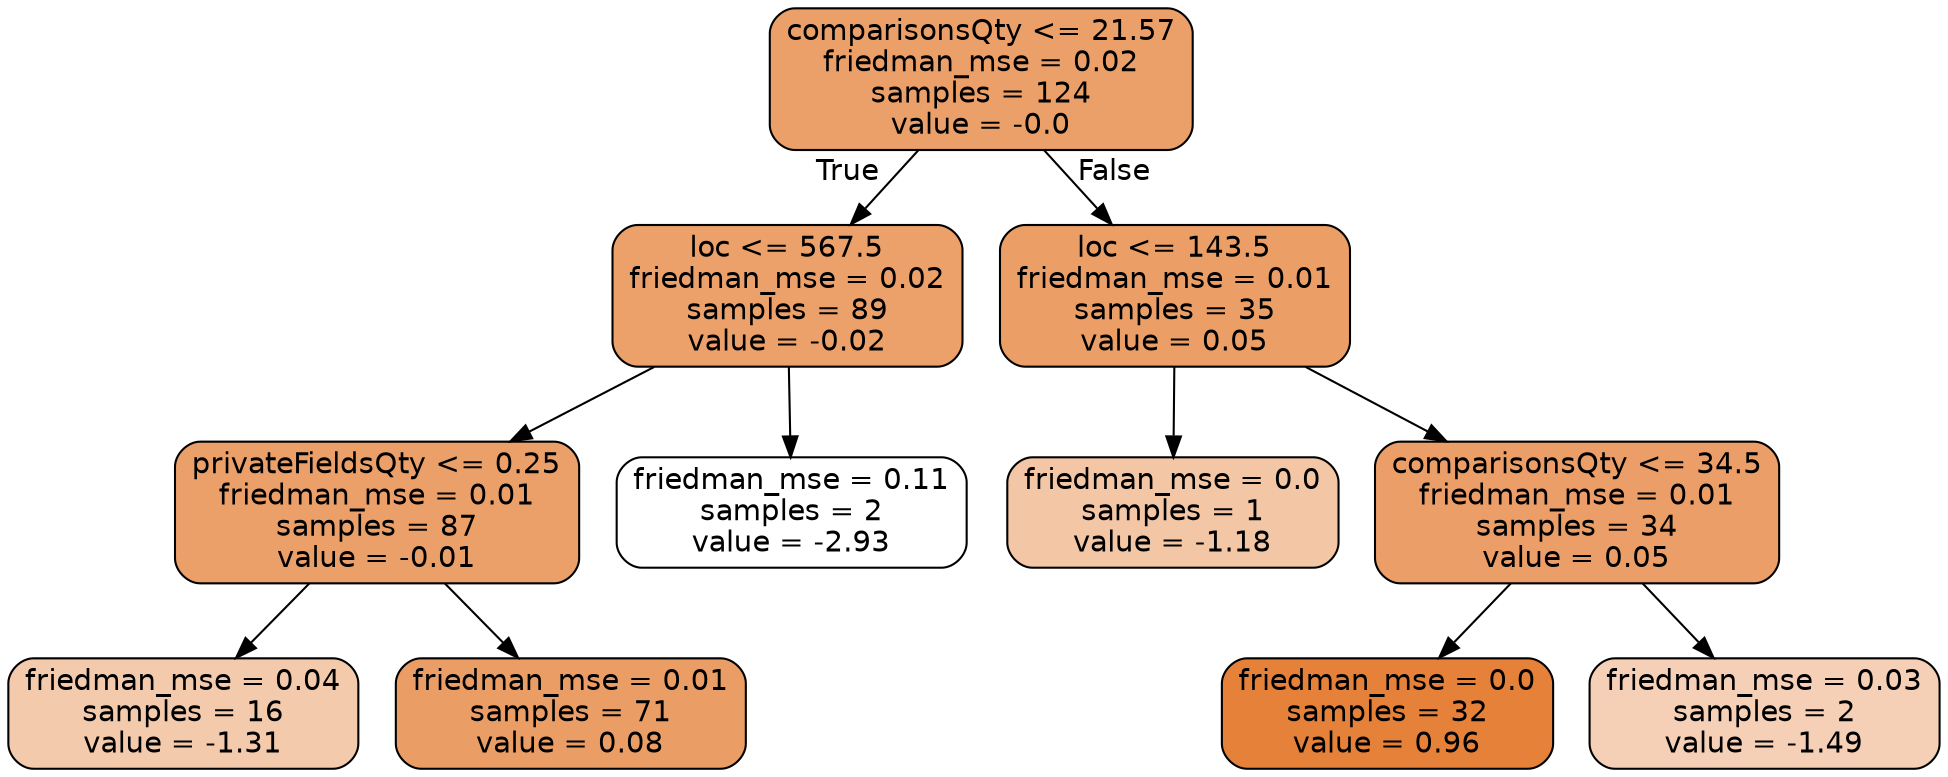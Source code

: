 digraph Tree {
node [shape=box, style="filled, rounded", color="black", fontname="helvetica"] ;
edge [fontname="helvetica"] ;
0 [label="comparisonsQty <= 21.57\nfriedman_mse = 0.02\nsamples = 124\nvalue = -0.0", fillcolor="#eba06a"] ;
1 [label="loc <= 567.5\nfriedman_mse = 0.02\nsamples = 89\nvalue = -0.02", fillcolor="#eca16b"] ;
0 -> 1 [labeldistance=2.5, labelangle=45, headlabel="True"] ;
3 [label="privateFieldsQty <= 0.25\nfriedman_mse = 0.01\nsamples = 87\nvalue = -0.01", fillcolor="#eba06a"] ;
1 -> 3 ;
5 [label="friedman_mse = 0.04\nsamples = 16\nvalue = -1.31", fillcolor="#f4caac"] ;
3 -> 5 ;
6 [label="friedman_mse = 0.01\nsamples = 71\nvalue = 0.08", fillcolor="#eb9d66"] ;
3 -> 6 ;
4 [label="friedman_mse = 0.11\nsamples = 2\nvalue = -2.93", fillcolor="#ffffff"] ;
1 -> 4 ;
2 [label="loc <= 143.5\nfriedman_mse = 0.01\nsamples = 35\nvalue = 0.05", fillcolor="#eb9f67"] ;
0 -> 2 [labeldistance=2.5, labelangle=-45, headlabel="False"] ;
7 [label="friedman_mse = 0.0\nsamples = 1\nvalue = -1.18", fillcolor="#f3c6a6"] ;
2 -> 7 ;
8 [label="comparisonsQty <= 34.5\nfriedman_mse = 0.01\nsamples = 34\nvalue = 0.05", fillcolor="#eb9e67"] ;
2 -> 8 ;
9 [label="friedman_mse = 0.0\nsamples = 32\nvalue = 0.96", fillcolor="#e58139"] ;
8 -> 9 ;
10 [label="friedman_mse = 0.03\nsamples = 2\nvalue = -1.49", fillcolor="#f5d0b6"] ;
8 -> 10 ;
}